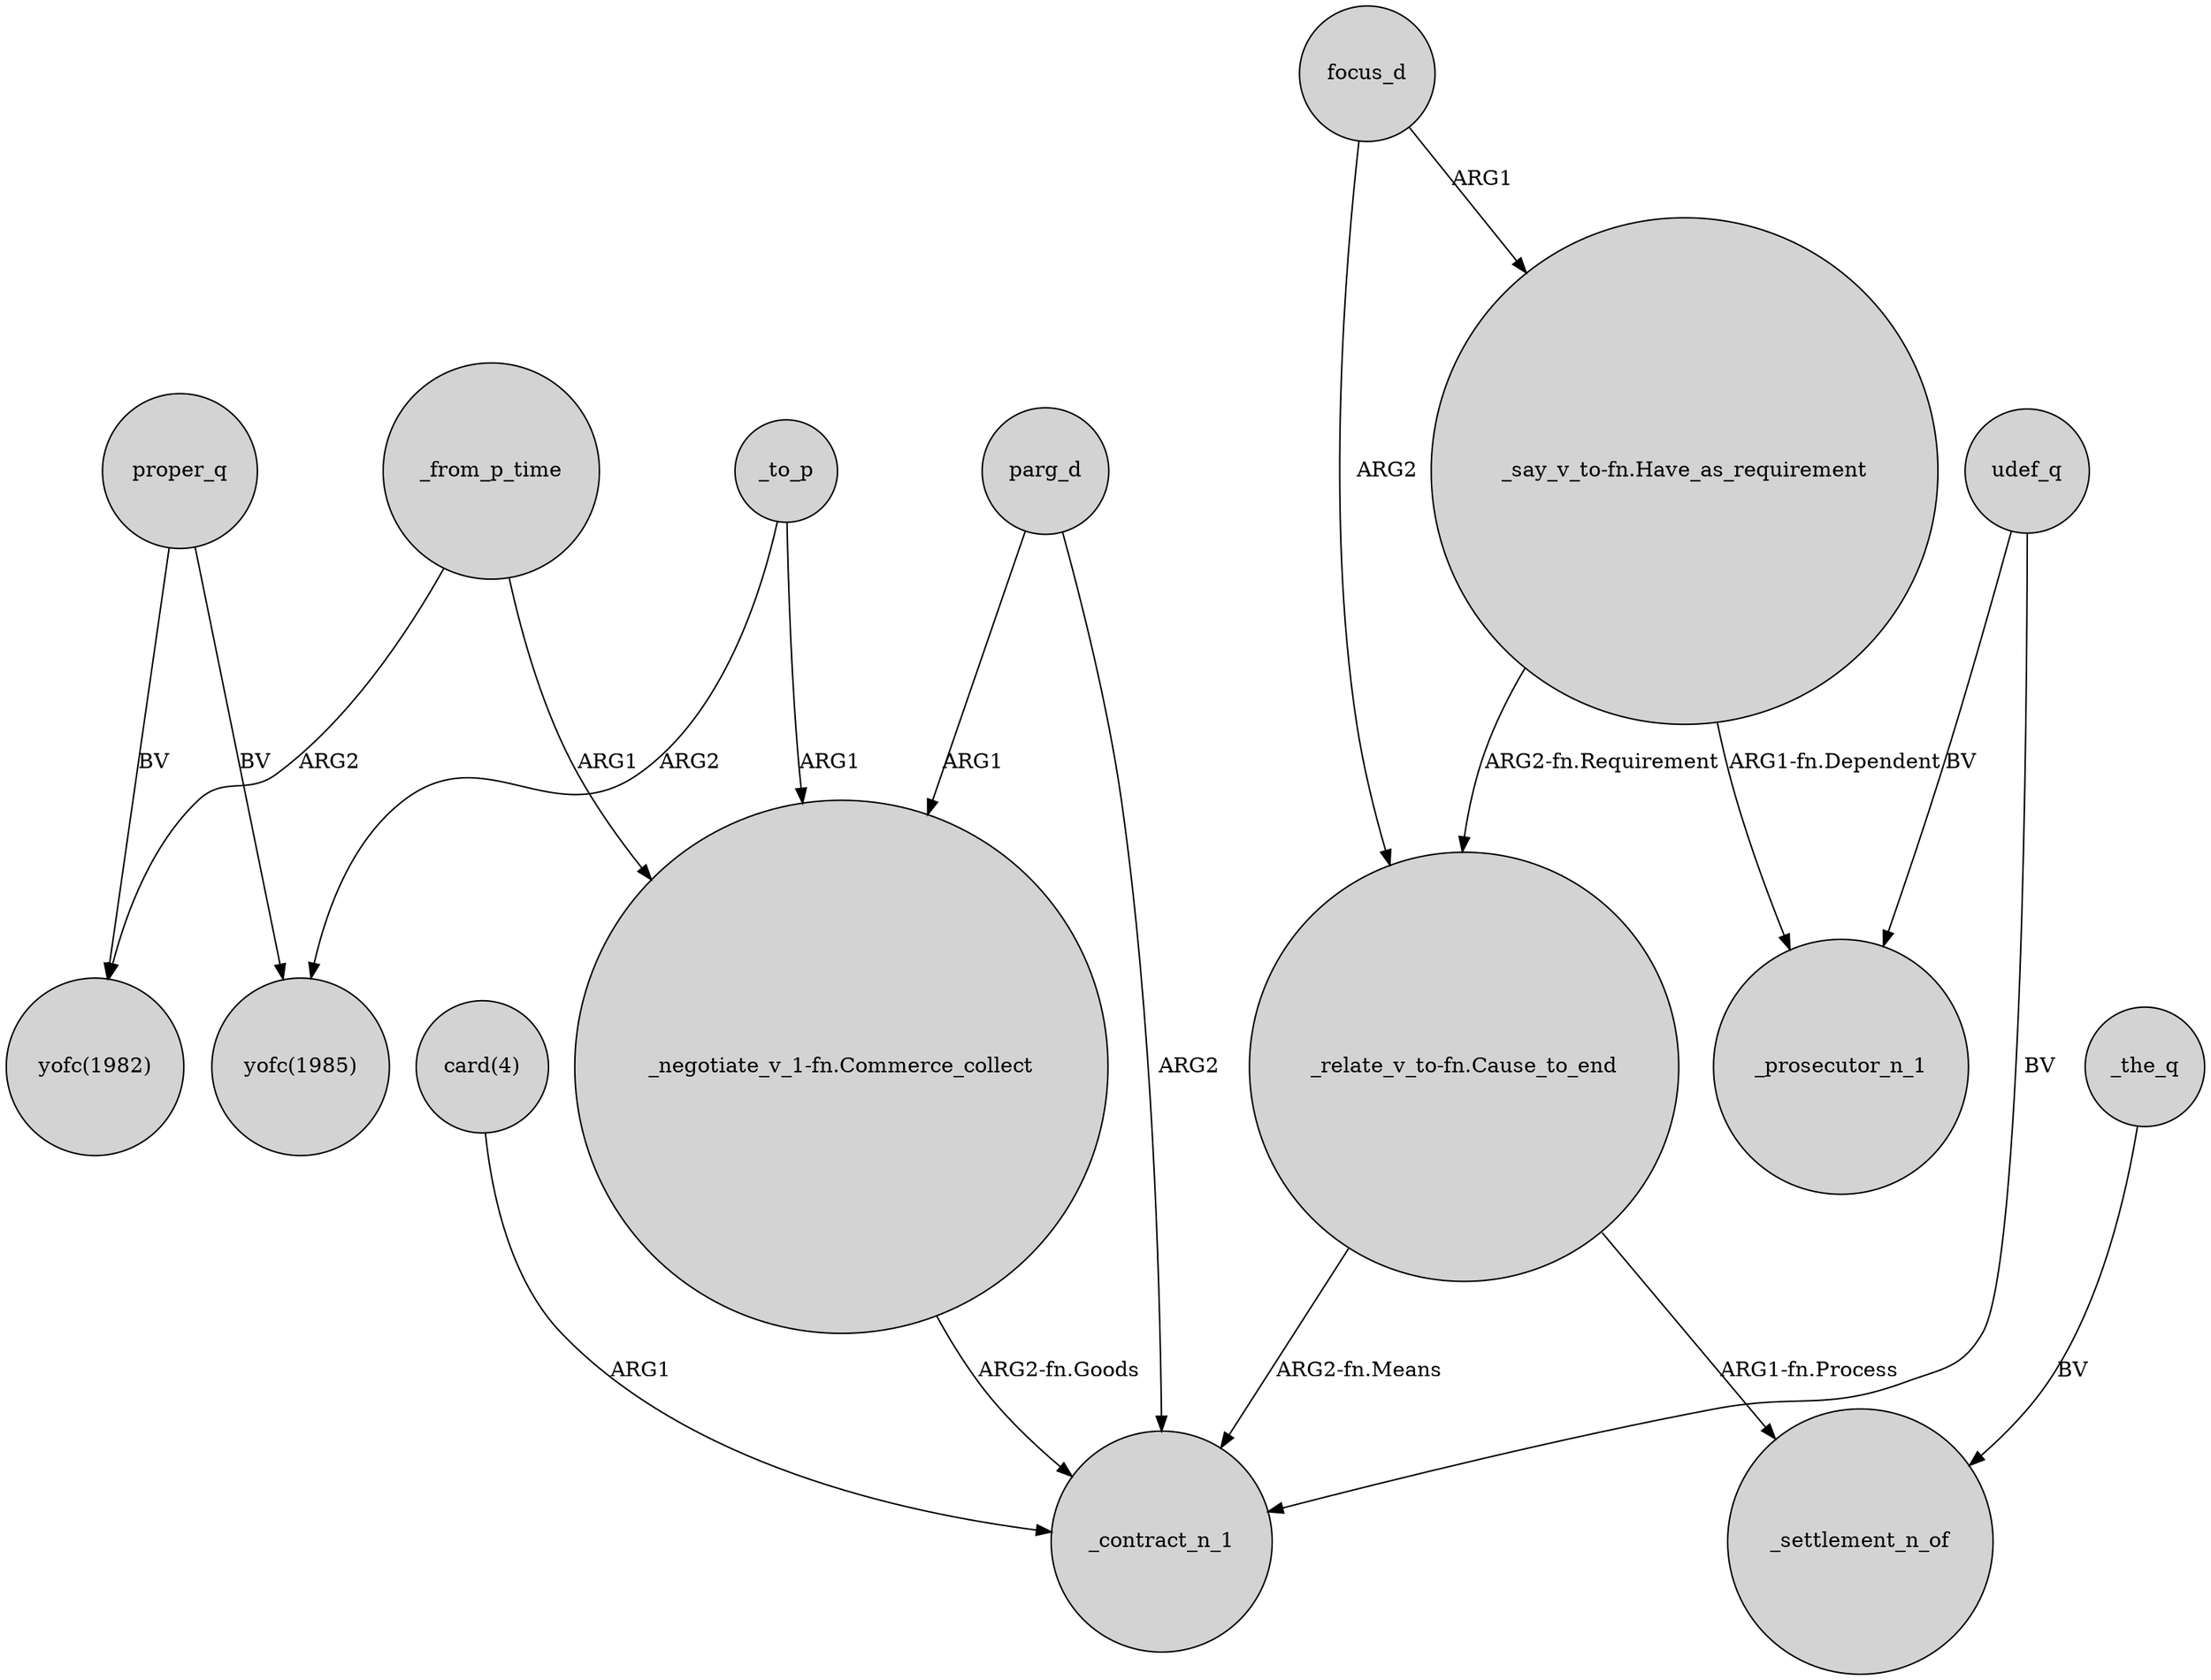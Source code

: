 digraph {
	node [shape=circle style=filled]
	_to_p -> "_negotiate_v_1-fn.Commerce_collect" [label=ARG1]
	parg_d -> _contract_n_1 [label=ARG2]
	proper_q -> "yofc(1985)" [label=BV]
	focus_d -> "_relate_v_to-fn.Cause_to_end" [label=ARG2]
	udef_q -> _prosecutor_n_1 [label=BV]
	focus_d -> "_say_v_to-fn.Have_as_requirement" [label=ARG1]
	parg_d -> "_negotiate_v_1-fn.Commerce_collect" [label=ARG1]
	proper_q -> "yofc(1982)" [label=BV]
	"_say_v_to-fn.Have_as_requirement" -> "_relate_v_to-fn.Cause_to_end" [label="ARG2-fn.Requirement"]
	"_say_v_to-fn.Have_as_requirement" -> _prosecutor_n_1 [label="ARG1-fn.Dependent"]
	_from_p_time -> "_negotiate_v_1-fn.Commerce_collect" [label=ARG1]
	"card(4)" -> _contract_n_1 [label=ARG1]
	"_relate_v_to-fn.Cause_to_end" -> _settlement_n_of [label="ARG1-fn.Process"]
	_the_q -> _settlement_n_of [label=BV]
	_to_p -> "yofc(1985)" [label=ARG2]
	"_relate_v_to-fn.Cause_to_end" -> _contract_n_1 [label="ARG2-fn.Means"]
	udef_q -> _contract_n_1 [label=BV]
	_from_p_time -> "yofc(1982)" [label=ARG2]
	"_negotiate_v_1-fn.Commerce_collect" -> _contract_n_1 [label="ARG2-fn.Goods"]
}
